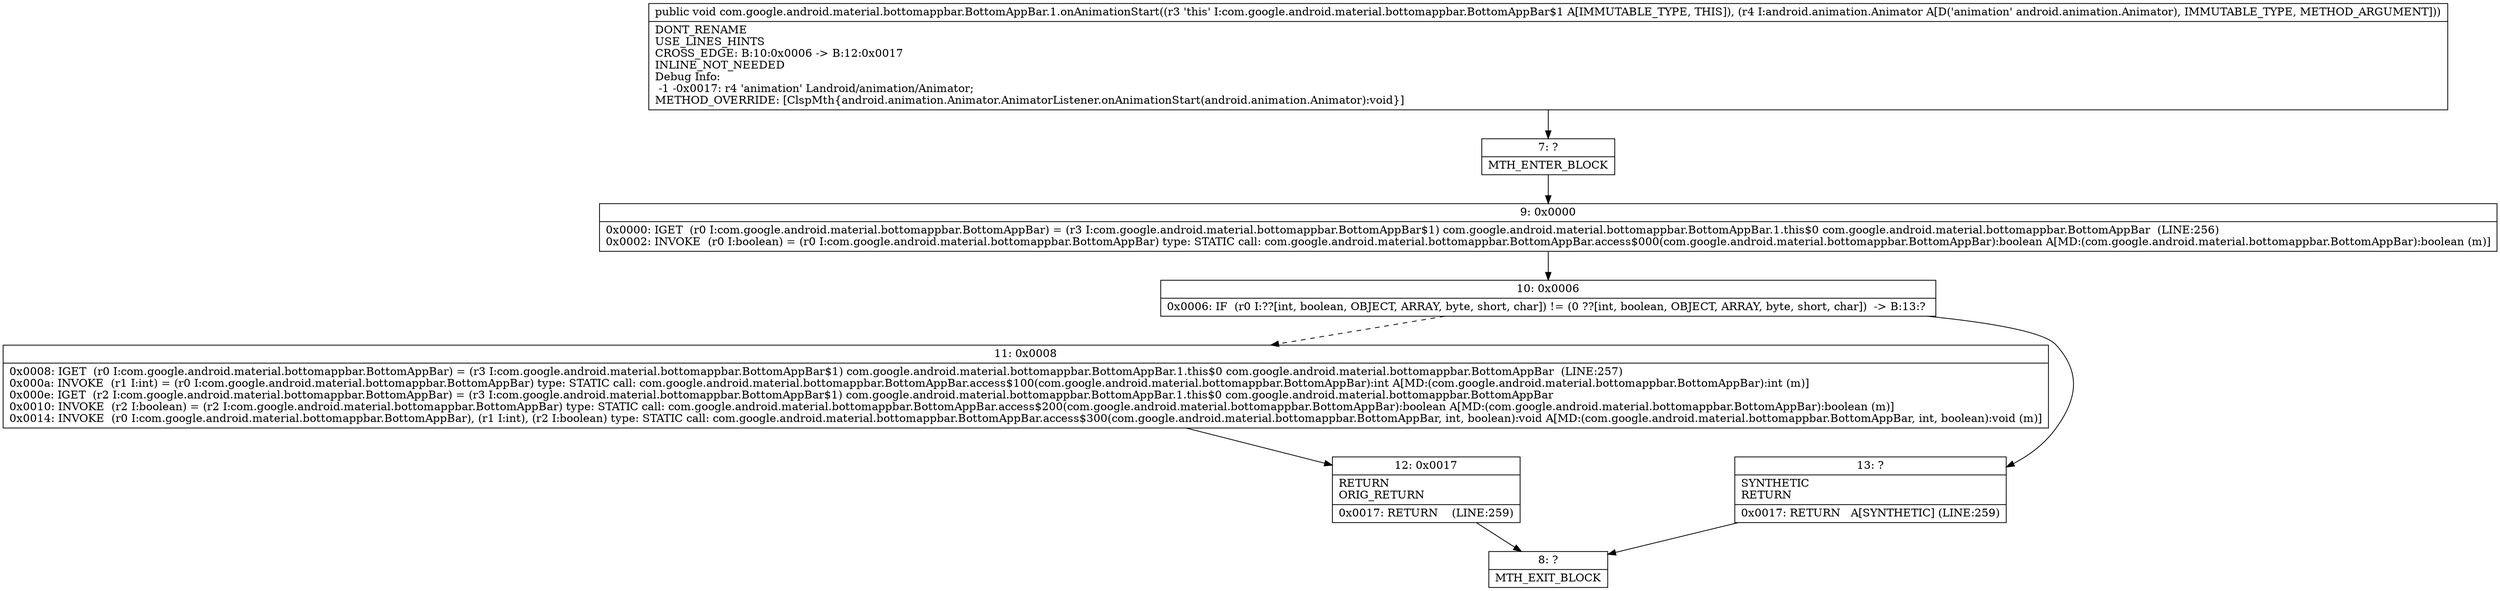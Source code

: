 digraph "CFG forcom.google.android.material.bottomappbar.BottomAppBar.1.onAnimationStart(Landroid\/animation\/Animator;)V" {
Node_7 [shape=record,label="{7\:\ ?|MTH_ENTER_BLOCK\l}"];
Node_9 [shape=record,label="{9\:\ 0x0000|0x0000: IGET  (r0 I:com.google.android.material.bottomappbar.BottomAppBar) = (r3 I:com.google.android.material.bottomappbar.BottomAppBar$1) com.google.android.material.bottomappbar.BottomAppBar.1.this$0 com.google.android.material.bottomappbar.BottomAppBar  (LINE:256)\l0x0002: INVOKE  (r0 I:boolean) = (r0 I:com.google.android.material.bottomappbar.BottomAppBar) type: STATIC call: com.google.android.material.bottomappbar.BottomAppBar.access$000(com.google.android.material.bottomappbar.BottomAppBar):boolean A[MD:(com.google.android.material.bottomappbar.BottomAppBar):boolean (m)]\l}"];
Node_10 [shape=record,label="{10\:\ 0x0006|0x0006: IF  (r0 I:??[int, boolean, OBJECT, ARRAY, byte, short, char]) != (0 ??[int, boolean, OBJECT, ARRAY, byte, short, char])  \-\> B:13:? \l}"];
Node_11 [shape=record,label="{11\:\ 0x0008|0x0008: IGET  (r0 I:com.google.android.material.bottomappbar.BottomAppBar) = (r3 I:com.google.android.material.bottomappbar.BottomAppBar$1) com.google.android.material.bottomappbar.BottomAppBar.1.this$0 com.google.android.material.bottomappbar.BottomAppBar  (LINE:257)\l0x000a: INVOKE  (r1 I:int) = (r0 I:com.google.android.material.bottomappbar.BottomAppBar) type: STATIC call: com.google.android.material.bottomappbar.BottomAppBar.access$100(com.google.android.material.bottomappbar.BottomAppBar):int A[MD:(com.google.android.material.bottomappbar.BottomAppBar):int (m)]\l0x000e: IGET  (r2 I:com.google.android.material.bottomappbar.BottomAppBar) = (r3 I:com.google.android.material.bottomappbar.BottomAppBar$1) com.google.android.material.bottomappbar.BottomAppBar.1.this$0 com.google.android.material.bottomappbar.BottomAppBar \l0x0010: INVOKE  (r2 I:boolean) = (r2 I:com.google.android.material.bottomappbar.BottomAppBar) type: STATIC call: com.google.android.material.bottomappbar.BottomAppBar.access$200(com.google.android.material.bottomappbar.BottomAppBar):boolean A[MD:(com.google.android.material.bottomappbar.BottomAppBar):boolean (m)]\l0x0014: INVOKE  (r0 I:com.google.android.material.bottomappbar.BottomAppBar), (r1 I:int), (r2 I:boolean) type: STATIC call: com.google.android.material.bottomappbar.BottomAppBar.access$300(com.google.android.material.bottomappbar.BottomAppBar, int, boolean):void A[MD:(com.google.android.material.bottomappbar.BottomAppBar, int, boolean):void (m)]\l}"];
Node_12 [shape=record,label="{12\:\ 0x0017|RETURN\lORIG_RETURN\l|0x0017: RETURN    (LINE:259)\l}"];
Node_8 [shape=record,label="{8\:\ ?|MTH_EXIT_BLOCK\l}"];
Node_13 [shape=record,label="{13\:\ ?|SYNTHETIC\lRETURN\l|0x0017: RETURN   A[SYNTHETIC] (LINE:259)\l}"];
MethodNode[shape=record,label="{public void com.google.android.material.bottomappbar.BottomAppBar.1.onAnimationStart((r3 'this' I:com.google.android.material.bottomappbar.BottomAppBar$1 A[IMMUTABLE_TYPE, THIS]), (r4 I:android.animation.Animator A[D('animation' android.animation.Animator), IMMUTABLE_TYPE, METHOD_ARGUMENT]))  | DONT_RENAME\lUSE_LINES_HINTS\lCROSS_EDGE: B:10:0x0006 \-\> B:12:0x0017\lINLINE_NOT_NEEDED\lDebug Info:\l  \-1 \-0x0017: r4 'animation' Landroid\/animation\/Animator;\lMETHOD_OVERRIDE: [ClspMth\{android.animation.Animator.AnimatorListener.onAnimationStart(android.animation.Animator):void\}]\l}"];
MethodNode -> Node_7;Node_7 -> Node_9;
Node_9 -> Node_10;
Node_10 -> Node_11[style=dashed];
Node_10 -> Node_13;
Node_11 -> Node_12;
Node_12 -> Node_8;
Node_13 -> Node_8;
}

